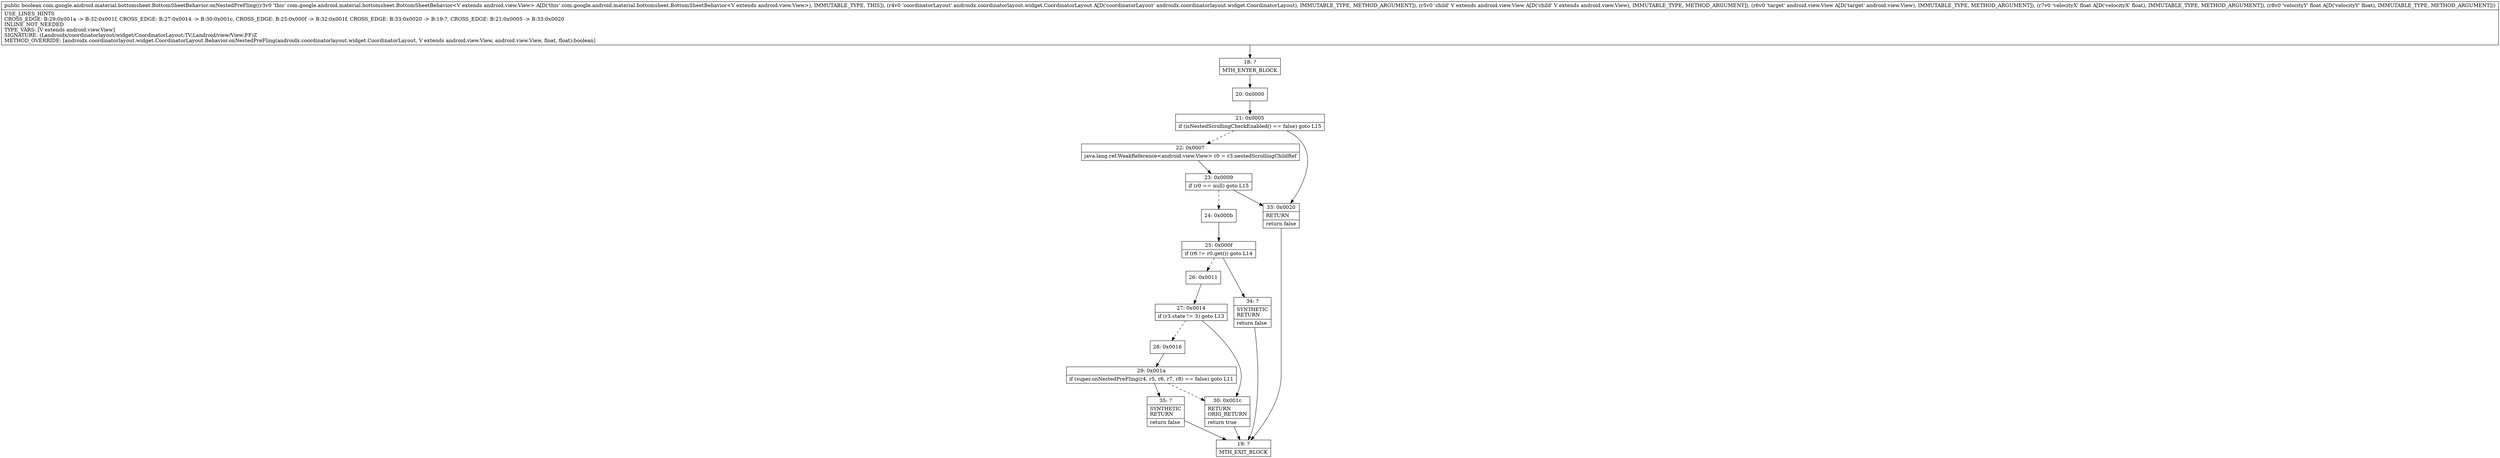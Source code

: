 digraph "CFG forcom.google.android.material.bottomsheet.BottomSheetBehavior.onNestedPreFling(Landroidx\/coordinatorlayout\/widget\/CoordinatorLayout;Landroid\/view\/View;Landroid\/view\/View;FF)Z" {
Node_18 [shape=record,label="{18\:\ ?|MTH_ENTER_BLOCK\l}"];
Node_20 [shape=record,label="{20\:\ 0x0000}"];
Node_21 [shape=record,label="{21\:\ 0x0005|if (isNestedScrollingCheckEnabled() == false) goto L15\l}"];
Node_22 [shape=record,label="{22\:\ 0x0007|java.lang.ref.WeakReference\<android.view.View\> r0 = r3.nestedScrollingChildRef\l}"];
Node_23 [shape=record,label="{23\:\ 0x0009|if (r0 == null) goto L15\l}"];
Node_24 [shape=record,label="{24\:\ 0x000b}"];
Node_25 [shape=record,label="{25\:\ 0x000f|if (r6 != r0.get()) goto L14\l}"];
Node_26 [shape=record,label="{26\:\ 0x0011}"];
Node_27 [shape=record,label="{27\:\ 0x0014|if (r3.state != 3) goto L13\l}"];
Node_28 [shape=record,label="{28\:\ 0x0016}"];
Node_29 [shape=record,label="{29\:\ 0x001a|if (super.onNestedPreFling(r4, r5, r6, r7, r8) == false) goto L11\l}"];
Node_35 [shape=record,label="{35\:\ ?|SYNTHETIC\lRETURN\l|return false\l}"];
Node_19 [shape=record,label="{19\:\ ?|MTH_EXIT_BLOCK\l}"];
Node_30 [shape=record,label="{30\:\ 0x001c|RETURN\lORIG_RETURN\l|return true\l}"];
Node_34 [shape=record,label="{34\:\ ?|SYNTHETIC\lRETURN\l|return false\l}"];
Node_33 [shape=record,label="{33\:\ 0x0020|RETURN\l|return false\l}"];
MethodNode[shape=record,label="{public boolean com.google.android.material.bottomsheet.BottomSheetBehavior.onNestedPreFling((r3v0 'this' com.google.android.material.bottomsheet.BottomSheetBehavior\<V extends android.view.View\> A[D('this' com.google.android.material.bottomsheet.BottomSheetBehavior\<V extends android.view.View\>), IMMUTABLE_TYPE, THIS]), (r4v0 'coordinatorLayout' androidx.coordinatorlayout.widget.CoordinatorLayout A[D('coordinatorLayout' androidx.coordinatorlayout.widget.CoordinatorLayout), IMMUTABLE_TYPE, METHOD_ARGUMENT]), (r5v0 'child' V extends android.view.View A[D('child' V extends android.view.View), IMMUTABLE_TYPE, METHOD_ARGUMENT]), (r6v0 'target' android.view.View A[D('target' android.view.View), IMMUTABLE_TYPE, METHOD_ARGUMENT]), (r7v0 'velocityX' float A[D('velocityX' float), IMMUTABLE_TYPE, METHOD_ARGUMENT]), (r8v0 'velocityY' float A[D('velocityY' float), IMMUTABLE_TYPE, METHOD_ARGUMENT]))  | USE_LINES_HINTS\lCROSS_EDGE: B:29:0x001a \-\> B:32:0x001f, CROSS_EDGE: B:27:0x0014 \-\> B:30:0x001c, CROSS_EDGE: B:25:0x000f \-\> B:32:0x001f, CROSS_EDGE: B:33:0x0020 \-\> B:19:?, CROSS_EDGE: B:21:0x0005 \-\> B:33:0x0020\lINLINE_NOT_NEEDED\lTYPE_VARS: [V extends android.view.View]\lSIGNATURE: (Landroidx\/coordinatorlayout\/widget\/CoordinatorLayout;TV;Landroid\/view\/View;FF)Z\lMETHOD_OVERRIDE: [androidx.coordinatorlayout.widget.CoordinatorLayout.Behavior.onNestedPreFling(androidx.coordinatorlayout.widget.CoordinatorLayout, V extends android.view.View, android.view.View, float, float):boolean]\l}"];
MethodNode -> Node_18;Node_18 -> Node_20;
Node_20 -> Node_21;
Node_21 -> Node_22[style=dashed];
Node_21 -> Node_33;
Node_22 -> Node_23;
Node_23 -> Node_24[style=dashed];
Node_23 -> Node_33;
Node_24 -> Node_25;
Node_25 -> Node_26[style=dashed];
Node_25 -> Node_34;
Node_26 -> Node_27;
Node_27 -> Node_28[style=dashed];
Node_27 -> Node_30;
Node_28 -> Node_29;
Node_29 -> Node_30[style=dashed];
Node_29 -> Node_35;
Node_35 -> Node_19;
Node_30 -> Node_19;
Node_34 -> Node_19;
Node_33 -> Node_19;
}

